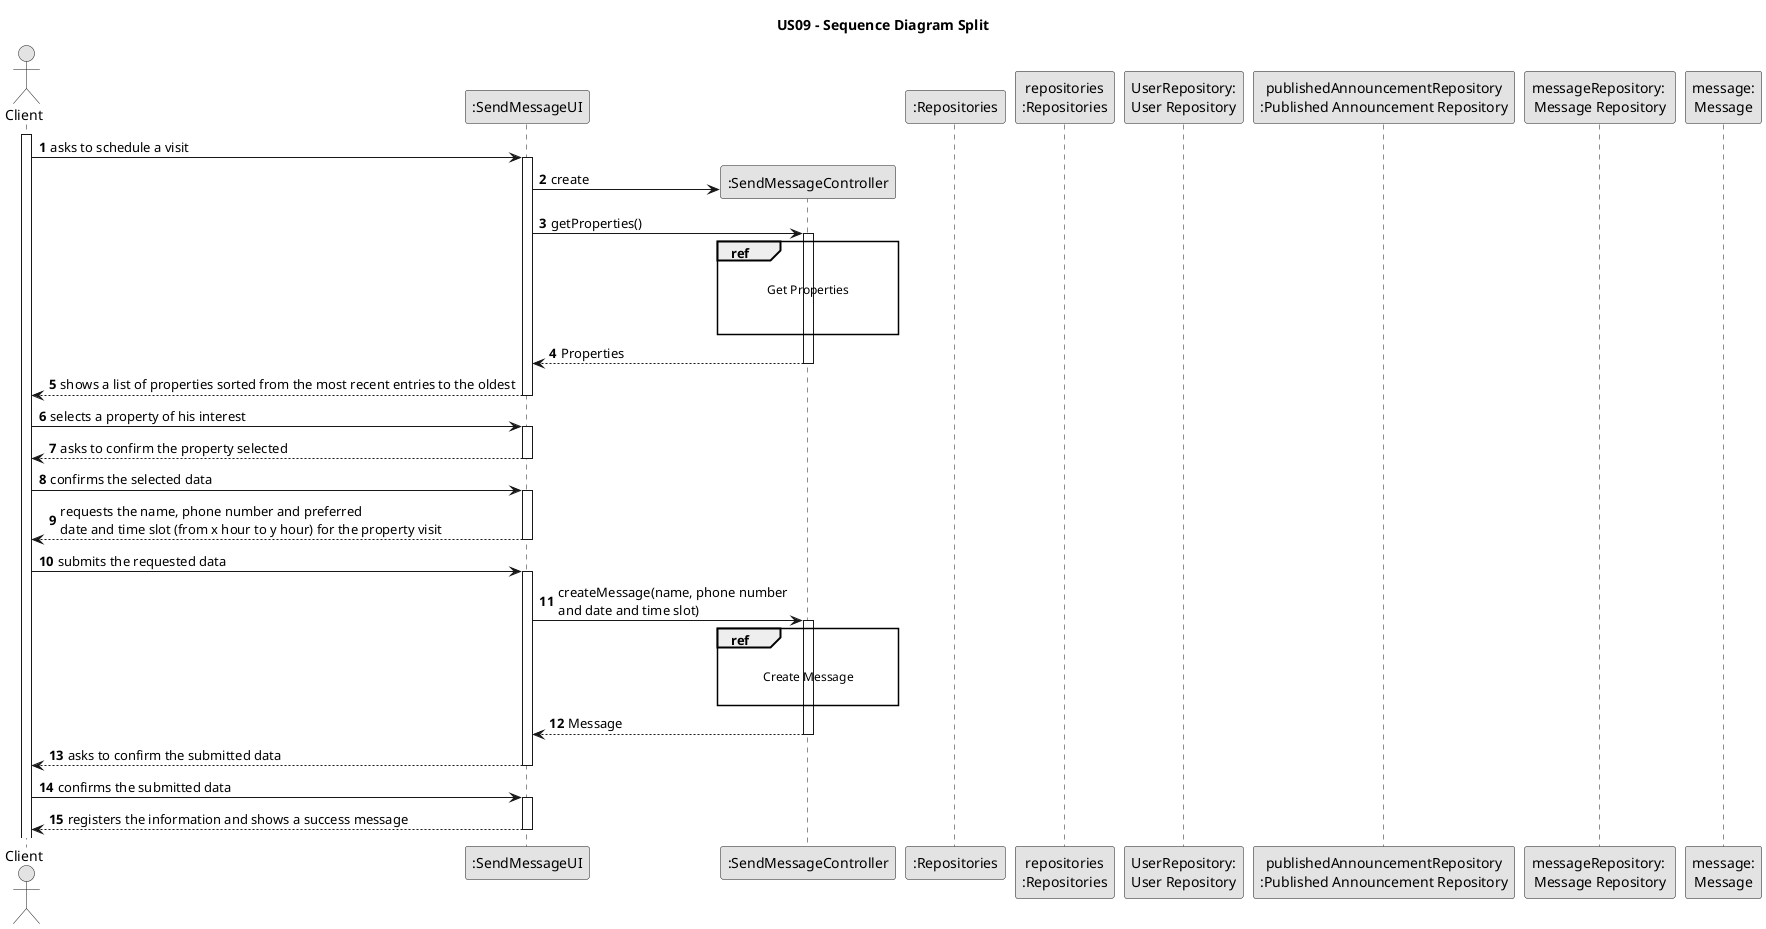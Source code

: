 @startuml
skinparam monochrome true
skinparam packageStyle rectangle
skinparam shadowing false

title US09 - Sequence Diagram Split

autonumber

'hide footbox
actor "Client" as Client
participant ":SendMessageUI" as UI
participant ":SendMessageController" as CTRL
participant ":Repositories" as Repository
participant "repositories\n:Repositories" as Repository2
participant "UserRepository:\nUser Repository" as UserRepository
participant "publishedAnnouncementRepository\n:Published Announcement Repository" as publishedAnnouncementRepository
participant "messageRepository: \nMessage Repository" as messageRepository
participant "message:\nMessage" as message

autonumber

        activate Client

    Client -> UI: asks to schedule a visit
        activate UI

        UI -> CTRL** : create
'    UI --> Client : requests an identity
'        deactivate UI
'
'    Client -> UI : inserts his email
'        activate UI
'
'        UI -> CTRL : getUserInformation()
'
'            activate CTRL
'
'            ref over CTRL
'
'            Get User Information


'            CTRL -> Repository : getInstance()
'                activate Repository
'
'            Repository --> CTRL : repositories
'                deactivate Repository
'
'            CTRL -> Repository2 : getUserInformationRepository()
'                activate Repository2
'
'            Repository2 --> CTRL : UserInformationRepository
'                deactivate Repository2
'
'            CTRL -> UserRepository : getUserInformation()
'
'                activate UserRepository
'
'            UserRepository --> CTRL : User Information
'
'                deactivate UserRepository

          '  end

'        CTRL --> UI : User Information
'
'            deactivate CTRL
'
'
'    UI --> Client : shows User information and requests a confirmation
'        deactivate UI
'
'    Client -> UI : confirms his personal information
'        activate UI

        UI -> CTRL : getProperties()
            activate CTRL

            ref over CTRL

                Get Properties


'            CTRL -> Repository : getInstance()
'                activate Repository
'
'            Repository --> CTRL : repositories
'                deactivate Repository
'
'            CTRL -> Repository2 : getPublishedAnnouncementRepository()
'                activate Repository2
'
'            Repository2 --> CTRL : PublishedAnnouncementRepository
'                deactivate Repository2
'
'            CTRL -> publishedAnnouncementRepository : getProperties()
'
'                activate publishedAnnouncementRepository
'
'            publishedAnnouncementRepository --> CTRL : Properties
'
'                deactivate publishedAnnouncementRepository
            end

        CTRL --> UI : Properties

            deactivate CTRL

    UI --> Client: shows a list of properties sorted from the most recent entries to the oldest
        deactivate UI

    Client -> UI: selects a property of his interest
        activate UI

    '   UI --> UI : keepPropertySelected(propertyDescription)


    UI --> Client: asks to confirm the property selected
        deactivate UI

    Client -> UI: confirms the selected data
        activate UI

    UI --> Client: requests the name, phone number and preferred \ndate and time slot (from x hour to y hour) for the property visit
        deactivate UI

    Client -> UI: submits the requested data
        activate UI

   ' UI --> UI : keepsData(name, phone number \nand date and time slot)

    UI -> CTRL: createMessage(name, phone number \nand date and time slot)
        activate CTRL

        ref over CTRL

        Create Message

'    CTRL ->CTRL: Property Selected
'
'        CTRL -> Repository : getInstance()
'            activate Repository
'
'        Repository --> CTRL : repositories
'            deactivate Repository
'
'        CTRL -> Repository2 : getMessageRepository()
'            activate Repository2
'
'        Repository2 --> CTRL : messageRepository
'            deactivate Repository2
'
'            CTRL -> messageRepository : createMessage(name, phone number and date and time slot)
'                activate messageRepository
'
'                messageRepository -> message** : createMessage(name, phone number \nand date and time slot)
'
'                messageRepository -> messageRepository : addMessage(message)
'                activate messageRepository
'
'                messageRepository -> messageRepository : validateMessage(message)
'                activate messageRepository
'
'                messageRepository --> CTRL : Message
'                deactivate messageRepository
'                deactivate messageRepository
'                deactivate messageRepository
            end

           CTRL --> UI : Message
           deactivate CTRL

    UI --> Client: asks to confirm the submitted data
        deactivate UI

    Client -> UI: confirms the submitted data
        activate UI

    UI --> Client: registers the information and shows a success message
        deactivate UI


@enduml